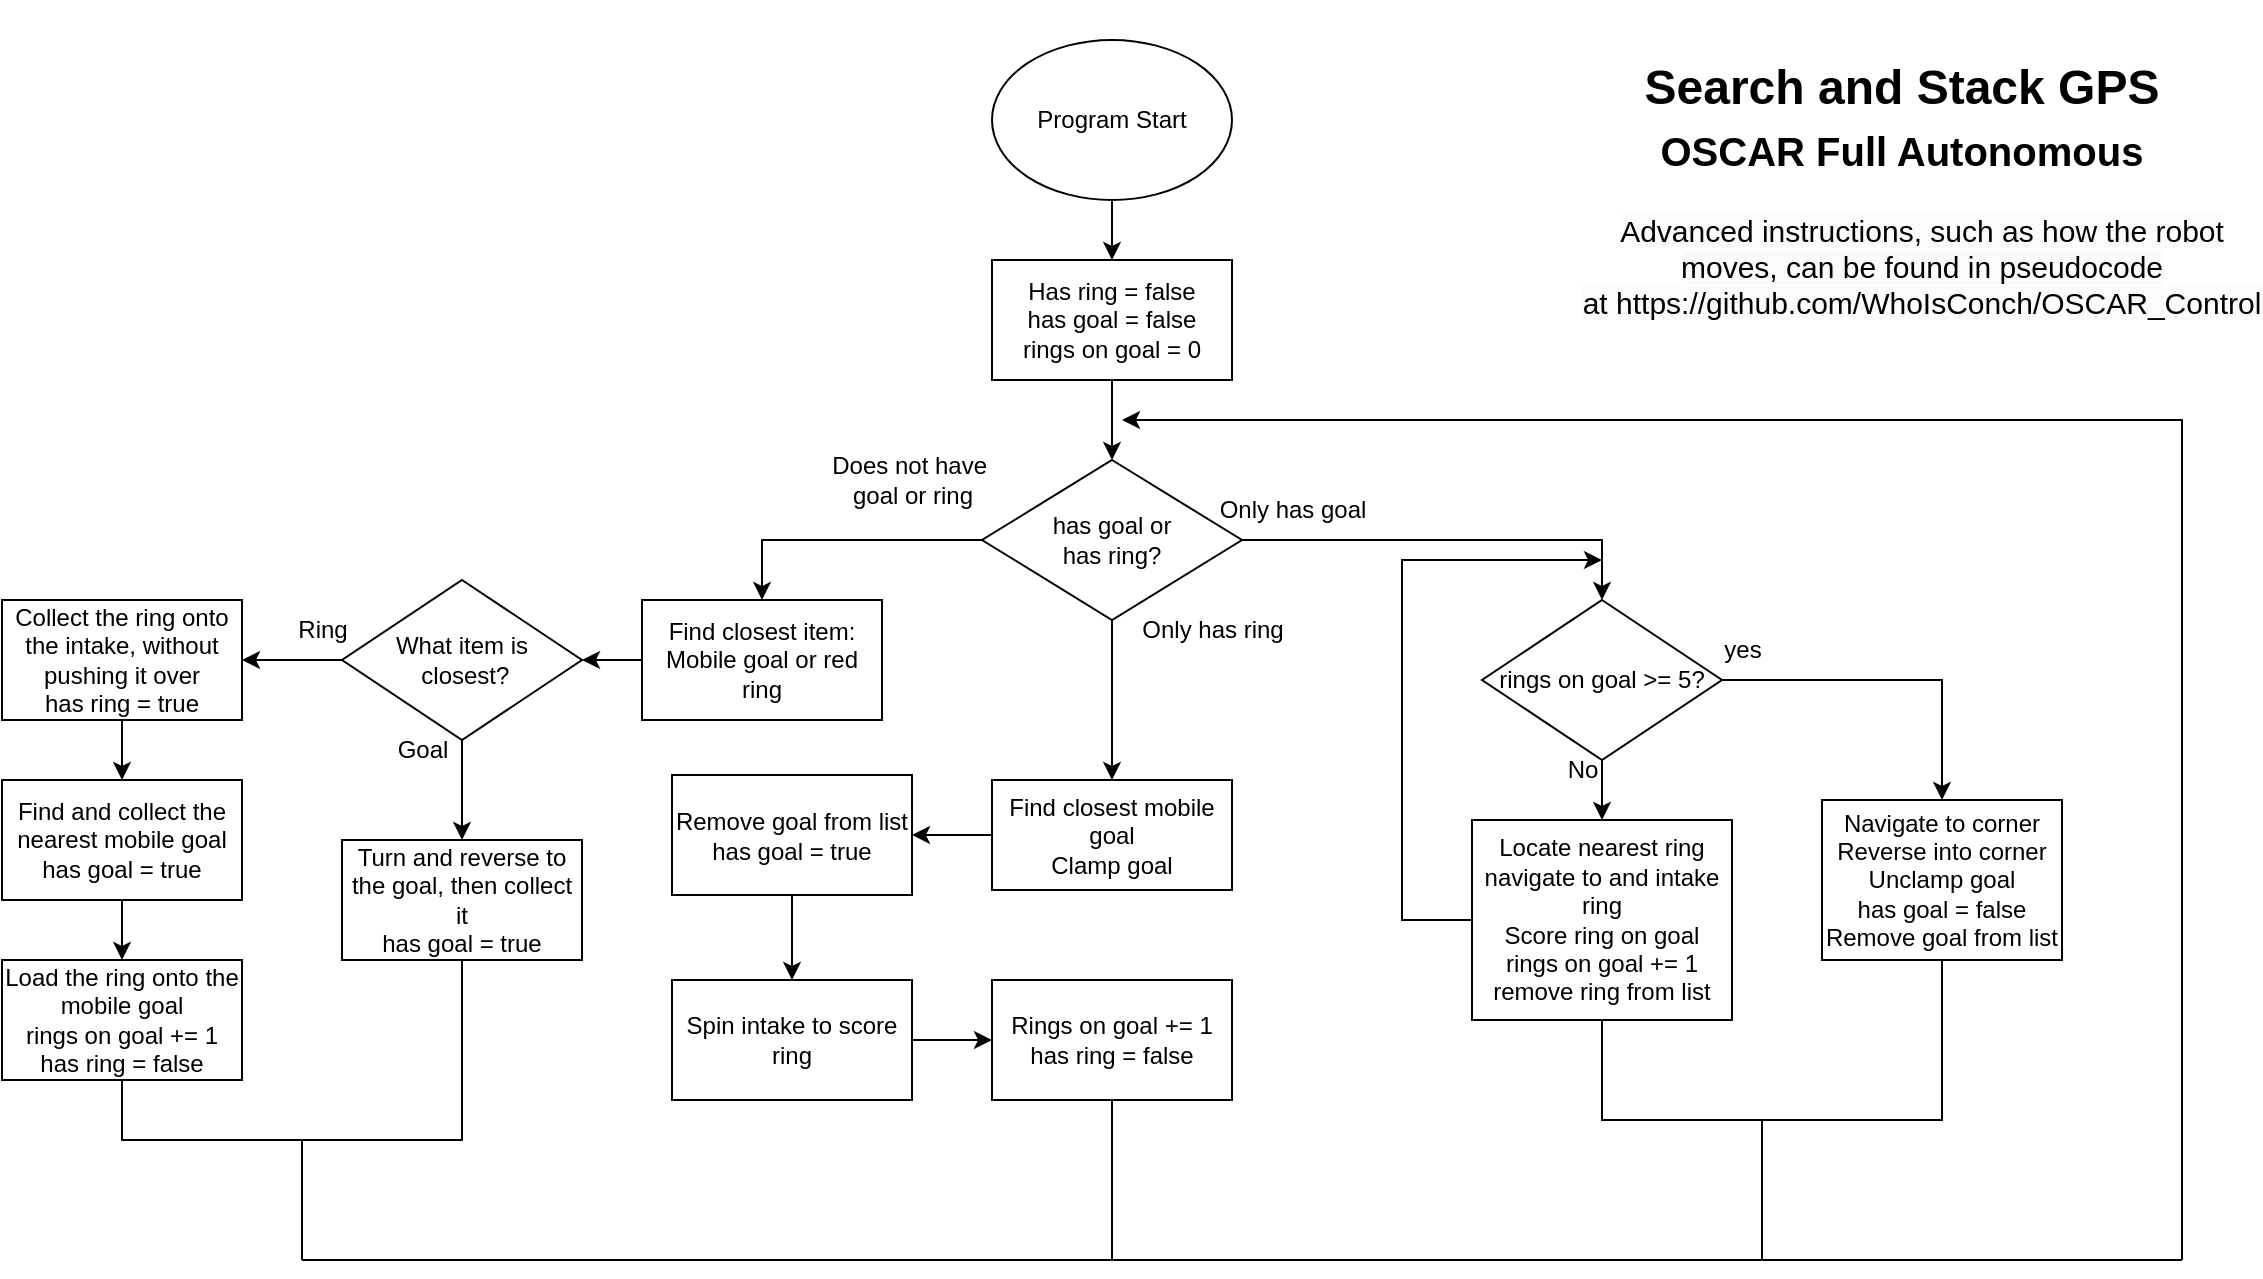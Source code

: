 <mxfile version="25.0.3">
  <diagram name="Page-1" id="XsRoqxGvgSxjasiVzH9C">
    <mxGraphModel dx="1731" dy="1678" grid="1" gridSize="10" guides="1" tooltips="1" connect="1" arrows="1" fold="1" page="1" pageScale="1" pageWidth="850" pageHeight="1100" math="0" shadow="0">
      <root>
        <mxCell id="0" />
        <mxCell id="1" parent="0" />
        <mxCell id="2wPm25KMWRLESi4i-3tM-16" value="" style="edgeStyle=orthogonalEdgeStyle;rounded=0;orthogonalLoop=1;jettySize=auto;html=1;" parent="1" source="2wPm25KMWRLESi4i-3tM-1" target="2wPm25KMWRLESi4i-3tM-15" edge="1">
          <mxGeometry relative="1" as="geometry" />
        </mxCell>
        <mxCell id="2wPm25KMWRLESi4i-3tM-1" value="Program Start" style="ellipse;whiteSpace=wrap;html=1;" parent="1" vertex="1">
          <mxGeometry x="465" y="-10" width="120" height="80" as="geometry" />
        </mxCell>
        <mxCell id="2wPm25KMWRLESi4i-3tM-5" value="" style="edgeStyle=orthogonalEdgeStyle;rounded=0;orthogonalLoop=1;jettySize=auto;html=1;" parent="1" source="2wPm25KMWRLESi4i-3tM-2" target="2wPm25KMWRLESi4i-3tM-4" edge="1">
          <mxGeometry relative="1" as="geometry" />
        </mxCell>
        <mxCell id="2wPm25KMWRLESi4i-3tM-2" value="Find closest item: Mobile goal or red ring" style="rounded=0;whiteSpace=wrap;html=1;" parent="1" vertex="1">
          <mxGeometry x="290" y="270" width="120" height="60" as="geometry" />
        </mxCell>
        <mxCell id="2wPm25KMWRLESi4i-3tM-7" value="" style="edgeStyle=orthogonalEdgeStyle;rounded=0;orthogonalLoop=1;jettySize=auto;html=1;" parent="1" source="2wPm25KMWRLESi4i-3tM-4" target="2wPm25KMWRLESi4i-3tM-6" edge="1">
          <mxGeometry relative="1" as="geometry" />
        </mxCell>
        <mxCell id="2wPm25KMWRLESi4i-3tM-9" value="" style="edgeStyle=orthogonalEdgeStyle;rounded=0;orthogonalLoop=1;jettySize=auto;html=1;" parent="1" source="2wPm25KMWRLESi4i-3tM-4" target="2wPm25KMWRLESi4i-3tM-8" edge="1">
          <mxGeometry relative="1" as="geometry" />
        </mxCell>
        <mxCell id="2wPm25KMWRLESi4i-3tM-4" value="What item is&lt;div&gt;&amp;nbsp;closest?&lt;/div&gt;" style="rhombus;whiteSpace=wrap;html=1;" parent="1" vertex="1">
          <mxGeometry x="140" y="260" width="120" height="80" as="geometry" />
        </mxCell>
        <mxCell id="2wPm25KMWRLESi4i-3tM-11" value="" style="edgeStyle=orthogonalEdgeStyle;rounded=0;orthogonalLoop=1;jettySize=auto;html=1;" parent="1" source="2wPm25KMWRLESi4i-3tM-6" target="2wPm25KMWRLESi4i-3tM-10" edge="1">
          <mxGeometry relative="1" as="geometry" />
        </mxCell>
        <mxCell id="2wPm25KMWRLESi4i-3tM-6" value="Collect the ring onto the intake, without pushing it over&lt;div&gt;has ring = true&lt;/div&gt;" style="rounded=0;whiteSpace=wrap;html=1;" parent="1" vertex="1">
          <mxGeometry x="-30" y="270" width="120" height="60" as="geometry" />
        </mxCell>
        <mxCell id="2wPm25KMWRLESi4i-3tM-8" value="Turn and reverse to the goal, then collect it&lt;div&gt;has goal = true&lt;/div&gt;" style="rounded=0;whiteSpace=wrap;html=1;" parent="1" vertex="1">
          <mxGeometry x="140" y="390" width="120" height="60" as="geometry" />
        </mxCell>
        <mxCell id="2wPm25KMWRLESi4i-3tM-13" value="" style="edgeStyle=orthogonalEdgeStyle;rounded=0;orthogonalLoop=1;jettySize=auto;html=1;" parent="1" source="2wPm25KMWRLESi4i-3tM-10" target="2wPm25KMWRLESi4i-3tM-12" edge="1">
          <mxGeometry relative="1" as="geometry" />
        </mxCell>
        <mxCell id="2wPm25KMWRLESi4i-3tM-10" value="Find and collect the nearest mobile goal&lt;div&gt;has goal = true&lt;/div&gt;" style="rounded=0;whiteSpace=wrap;html=1;" parent="1" vertex="1">
          <mxGeometry x="-30" y="360" width="120" height="60" as="geometry" />
        </mxCell>
        <mxCell id="2wPm25KMWRLESi4i-3tM-12" value="Load the ring onto the mobile goal&lt;div&gt;rings on goal += 1&lt;/div&gt;&lt;div&gt;has ring = false&lt;/div&gt;" style="rounded=0;whiteSpace=wrap;html=1;" parent="1" vertex="1">
          <mxGeometry x="-30" y="450" width="120" height="60" as="geometry" />
        </mxCell>
        <mxCell id="2wPm25KMWRLESi4i-3tM-21" value="" style="edgeStyle=orthogonalEdgeStyle;rounded=0;orthogonalLoop=1;jettySize=auto;html=1;" parent="1" source="2wPm25KMWRLESi4i-3tM-15" target="2wPm25KMWRLESi4i-3tM-20" edge="1">
          <mxGeometry relative="1" as="geometry" />
        </mxCell>
        <mxCell id="2wPm25KMWRLESi4i-3tM-15" value="Has ring = false&lt;div&gt;has goal = false&lt;/div&gt;&lt;div&gt;rings on goal = 0&lt;/div&gt;" style="rounded=0;whiteSpace=wrap;html=1;" parent="1" vertex="1">
          <mxGeometry x="465" y="100" width="120" height="60" as="geometry" />
        </mxCell>
        <mxCell id="2wPm25KMWRLESi4i-3tM-22" style="edgeStyle=orthogonalEdgeStyle;rounded=0;orthogonalLoop=1;jettySize=auto;html=1;exitX=0;exitY=0.5;exitDx=0;exitDy=0;entryX=0.5;entryY=0;entryDx=0;entryDy=0;" parent="1" source="2wPm25KMWRLESi4i-3tM-20" target="2wPm25KMWRLESi4i-3tM-2" edge="1">
          <mxGeometry relative="1" as="geometry" />
        </mxCell>
        <mxCell id="2wPm25KMWRLESi4i-3tM-30" style="edgeStyle=orthogonalEdgeStyle;rounded=0;orthogonalLoop=1;jettySize=auto;html=1;exitX=1;exitY=0.5;exitDx=0;exitDy=0;entryX=0.5;entryY=0;entryDx=0;entryDy=0;" parent="1" source="2wPm25KMWRLESi4i-3tM-20" target="2wPm25KMWRLESi4i-3tM-29" edge="1">
          <mxGeometry relative="1" as="geometry" />
        </mxCell>
        <mxCell id="2wPm25KMWRLESi4i-3tM-44" value="" style="edgeStyle=orthogonalEdgeStyle;rounded=0;orthogonalLoop=1;jettySize=auto;html=1;" parent="1" source="2wPm25KMWRLESi4i-3tM-20" target="2wPm25KMWRLESi4i-3tM-43" edge="1">
          <mxGeometry relative="1" as="geometry" />
        </mxCell>
        <mxCell id="2wPm25KMWRLESi4i-3tM-20" value="has goal or&lt;div&gt;has ring?&lt;/div&gt;" style="rhombus;whiteSpace=wrap;html=1;" parent="1" vertex="1">
          <mxGeometry x="460" y="200" width="130" height="80" as="geometry" />
        </mxCell>
        <mxCell id="2wPm25KMWRLESi4i-3tM-23" value="Does not have&amp;nbsp;&lt;div&gt;goal or ring&lt;/div&gt;" style="text;html=1;align=center;verticalAlign=middle;resizable=0;points=[];autosize=1;strokeColor=none;fillColor=none;" parent="1" vertex="1">
          <mxGeometry x="375" y="190" width="100" height="40" as="geometry" />
        </mxCell>
        <mxCell id="2wPm25KMWRLESi4i-3tM-32" style="edgeStyle=orthogonalEdgeStyle;rounded=0;orthogonalLoop=1;jettySize=auto;html=1;exitX=1;exitY=0.5;exitDx=0;exitDy=0;entryX=0.5;entryY=0;entryDx=0;entryDy=0;" parent="1" source="2wPm25KMWRLESi4i-3tM-29" target="2wPm25KMWRLESi4i-3tM-31" edge="1">
          <mxGeometry relative="1" as="geometry" />
        </mxCell>
        <mxCell id="2wPm25KMWRLESi4i-3tM-37" value="" style="edgeStyle=orthogonalEdgeStyle;rounded=0;orthogonalLoop=1;jettySize=auto;html=1;" parent="1" source="2wPm25KMWRLESi4i-3tM-29" target="2wPm25KMWRLESi4i-3tM-36" edge="1">
          <mxGeometry relative="1" as="geometry" />
        </mxCell>
        <mxCell id="2wPm25KMWRLESi4i-3tM-29" value="rings on goal &amp;gt;= 5?" style="rhombus;whiteSpace=wrap;html=1;" parent="1" vertex="1">
          <mxGeometry x="710" y="270" width="120" height="80" as="geometry" />
        </mxCell>
        <mxCell id="2wPm25KMWRLESi4i-3tM-31" value="Navigate to corner&lt;div&gt;Reverse into corner&lt;/div&gt;&lt;div&gt;Unclamp goal&lt;/div&gt;&lt;div&gt;has goal = false&lt;/div&gt;&lt;div&gt;Remove goal from list&lt;/div&gt;" style="rounded=0;whiteSpace=wrap;html=1;" parent="1" vertex="1">
          <mxGeometry x="880" y="370" width="120" height="80" as="geometry" />
        </mxCell>
        <mxCell id="2wPm25KMWRLESi4i-3tM-34" value="Only has goal" style="text;html=1;align=center;verticalAlign=middle;resizable=0;points=[];autosize=1;strokeColor=none;fillColor=none;" parent="1" vertex="1">
          <mxGeometry x="565" y="210" width="100" height="30" as="geometry" />
        </mxCell>
        <mxCell id="2wPm25KMWRLESi4i-3tM-35" value="yes" style="text;html=1;align=center;verticalAlign=middle;resizable=0;points=[];autosize=1;strokeColor=none;fillColor=none;" parent="1" vertex="1">
          <mxGeometry x="820" y="280" width="40" height="30" as="geometry" />
        </mxCell>
        <mxCell id="2wPm25KMWRLESi4i-3tM-36" value="Locate nearest ring&lt;div&gt;navigate to and intake ring&lt;/div&gt;&lt;div&gt;Score ring on goal&lt;/div&gt;&lt;div&gt;rings on goal += 1&lt;/div&gt;&lt;div&gt;remove ring from list&lt;/div&gt;" style="rounded=0;whiteSpace=wrap;html=1;" parent="1" vertex="1">
          <mxGeometry x="705" y="380" width="130" height="100" as="geometry" />
        </mxCell>
        <mxCell id="2wPm25KMWRLESi4i-3tM-39" value="" style="endArrow=classic;html=1;rounded=0;exitX=0;exitY=0.5;exitDx=0;exitDy=0;" parent="1" source="2wPm25KMWRLESi4i-3tM-36" edge="1">
          <mxGeometry width="50" height="50" relative="1" as="geometry">
            <mxPoint x="660" y="420" as="sourcePoint" />
            <mxPoint x="770" y="250" as="targetPoint" />
            <Array as="points">
              <mxPoint x="670" y="430" />
              <mxPoint x="670" y="250" />
            </Array>
          </mxGeometry>
        </mxCell>
        <mxCell id="2wPm25KMWRLESi4i-3tM-40" value="No" style="text;html=1;align=center;verticalAlign=middle;resizable=0;points=[];autosize=1;strokeColor=none;fillColor=none;" parent="1" vertex="1">
          <mxGeometry x="740" y="340" width="40" height="30" as="geometry" />
        </mxCell>
        <mxCell id="2wPm25KMWRLESi4i-3tM-62" value="" style="edgeStyle=orthogonalEdgeStyle;rounded=0;orthogonalLoop=1;jettySize=auto;html=1;" parent="1" source="2wPm25KMWRLESi4i-3tM-43" target="2wPm25KMWRLESi4i-3tM-59" edge="1">
          <mxGeometry relative="1" as="geometry" />
        </mxCell>
        <mxCell id="2wPm25KMWRLESi4i-3tM-43" value="Find closest mobile goal&lt;div&gt;Clamp goal&lt;/div&gt;" style="rounded=0;whiteSpace=wrap;html=1;" parent="1" vertex="1">
          <mxGeometry x="465" y="360" width="120" height="55" as="geometry" />
        </mxCell>
        <mxCell id="2wPm25KMWRLESi4i-3tM-45" value="Only has ring" style="text;html=1;align=center;verticalAlign=middle;resizable=0;points=[];autosize=1;strokeColor=none;fillColor=none;" parent="1" vertex="1">
          <mxGeometry x="530" y="270" width="90" height="30" as="geometry" />
        </mxCell>
        <mxCell id="2wPm25KMWRLESi4i-3tM-63" style="edgeStyle=orthogonalEdgeStyle;rounded=0;orthogonalLoop=1;jettySize=auto;html=1;exitX=0.5;exitY=1;exitDx=0;exitDy=0;entryX=0.5;entryY=0;entryDx=0;entryDy=0;" parent="1" source="2wPm25KMWRLESi4i-3tM-59" target="2wPm25KMWRLESi4i-3tM-60" edge="1">
          <mxGeometry relative="1" as="geometry" />
        </mxCell>
        <mxCell id="2wPm25KMWRLESi4i-3tM-59" value="Remove goal from list&lt;div&gt;has goal = true&lt;/div&gt;" style="rounded=0;whiteSpace=wrap;html=1;" parent="1" vertex="1">
          <mxGeometry x="305" y="357.5" width="120" height="60" as="geometry" />
        </mxCell>
        <mxCell id="2wPm25KMWRLESi4i-3tM-66" value="" style="edgeStyle=orthogonalEdgeStyle;rounded=0;orthogonalLoop=1;jettySize=auto;html=1;" parent="1" source="2wPm25KMWRLESi4i-3tM-60" target="2wPm25KMWRLESi4i-3tM-61" edge="1">
          <mxGeometry relative="1" as="geometry" />
        </mxCell>
        <mxCell id="2wPm25KMWRLESi4i-3tM-60" value="Spin intake to score ring" style="rounded=0;whiteSpace=wrap;html=1;" parent="1" vertex="1">
          <mxGeometry x="305" y="460" width="120" height="60" as="geometry" />
        </mxCell>
        <mxCell id="2wPm25KMWRLESi4i-3tM-61" value="Rings on goal += 1&lt;div&gt;has ring = false&lt;/div&gt;" style="rounded=0;whiteSpace=wrap;html=1;" parent="1" vertex="1">
          <mxGeometry x="465" y="460" width="120" height="60" as="geometry" />
        </mxCell>
        <mxCell id="2wPm25KMWRLESi4i-3tM-67" value="" style="endArrow=none;html=1;rounded=0;" parent="1" edge="1">
          <mxGeometry width="50" height="50" relative="1" as="geometry">
            <mxPoint x="1060" y="600" as="sourcePoint" />
            <mxPoint x="120" y="600" as="targetPoint" />
            <Array as="points" />
          </mxGeometry>
        </mxCell>
        <mxCell id="2wPm25KMWRLESi4i-3tM-68" value="" style="endArrow=none;html=1;rounded=0;entryX=0.5;entryY=1;entryDx=0;entryDy=0;exitX=0.5;exitY=1;exitDx=0;exitDy=0;" parent="1" source="2wPm25KMWRLESi4i-3tM-12" target="2wPm25KMWRLESi4i-3tM-8" edge="1">
          <mxGeometry width="50" height="50" relative="1" as="geometry">
            <mxPoint x="200" y="600" as="sourcePoint" />
            <mxPoint x="200" y="440" as="targetPoint" />
            <Array as="points">
              <mxPoint x="30" y="540" />
              <mxPoint x="200" y="540" />
            </Array>
          </mxGeometry>
        </mxCell>
        <mxCell id="2wPm25KMWRLESi4i-3tM-69" value="Ring" style="text;html=1;align=center;verticalAlign=middle;resizable=0;points=[];autosize=1;strokeColor=none;fillColor=none;" parent="1" vertex="1">
          <mxGeometry x="105" y="270" width="50" height="30" as="geometry" />
        </mxCell>
        <mxCell id="2wPm25KMWRLESi4i-3tM-70" value="Goal" style="text;html=1;align=center;verticalAlign=middle;resizable=0;points=[];autosize=1;strokeColor=none;fillColor=none;" parent="1" vertex="1">
          <mxGeometry x="155" y="330" width="50" height="30" as="geometry" />
        </mxCell>
        <mxCell id="2wPm25KMWRLESi4i-3tM-71" value="" style="endArrow=none;html=1;rounded=0;entryX=0.5;entryY=1;entryDx=0;entryDy=0;" parent="1" target="2wPm25KMWRLESi4i-3tM-61" edge="1">
          <mxGeometry width="50" height="50" relative="1" as="geometry">
            <mxPoint x="525" y="600" as="sourcePoint" />
            <mxPoint x="530" y="530" as="targetPoint" />
          </mxGeometry>
        </mxCell>
        <mxCell id="2wPm25KMWRLESi4i-3tM-72" value="" style="endArrow=classic;html=1;rounded=0;" parent="1" edge="1">
          <mxGeometry width="50" height="50" relative="1" as="geometry">
            <mxPoint x="1060" y="600" as="sourcePoint" />
            <mxPoint x="530" y="180" as="targetPoint" />
            <Array as="points">
              <mxPoint x="1060" y="180" />
            </Array>
          </mxGeometry>
        </mxCell>
        <mxCell id="2wPm25KMWRLESi4i-3tM-74" value="" style="endArrow=none;html=1;rounded=0;exitX=0.5;exitY=1;exitDx=0;exitDy=0;" parent="1" source="2wPm25KMWRLESi4i-3tM-31" edge="1">
          <mxGeometry width="50" height="50" relative="1" as="geometry">
            <mxPoint x="720" y="530" as="sourcePoint" />
            <mxPoint x="770" y="480" as="targetPoint" />
            <Array as="points">
              <mxPoint x="940" y="530" />
              <mxPoint x="770" y="530" />
            </Array>
          </mxGeometry>
        </mxCell>
        <mxCell id="2wPm25KMWRLESi4i-3tM-75" value="" style="endArrow=none;html=1;rounded=0;" parent="1" edge="1">
          <mxGeometry width="50" height="50" relative="1" as="geometry">
            <mxPoint x="850" y="600" as="sourcePoint" />
            <mxPoint x="850" y="530" as="targetPoint" />
          </mxGeometry>
        </mxCell>
        <mxCell id="2wPm25KMWRLESi4i-3tM-76" value="" style="endArrow=none;html=1;rounded=0;" parent="1" edge="1">
          <mxGeometry width="50" height="50" relative="1" as="geometry">
            <mxPoint x="120" y="600" as="sourcePoint" />
            <mxPoint x="120" y="540" as="targetPoint" />
          </mxGeometry>
        </mxCell>
        <mxCell id="2wPm25KMWRLESi4i-3tM-77" value="&lt;h1 style=&quot;margin-top: 0px; line-height: 60%;&quot;&gt;&lt;br&gt;&lt;/h1&gt;&lt;h1 style=&quot;margin-top: 0px; line-height: 60%;&quot;&gt;Search and Stack GPS&lt;/h1&gt;&lt;h1 style=&quot;margin-top: 0px; line-height: 60%;&quot;&gt;&lt;font style=&quot;font-size: 20px; line-height: 60%;&quot;&gt;OSCAR Full Autonomous&lt;/font&gt;&lt;/h1&gt;" style="text;html=1;whiteSpace=wrap;overflow=hidden;rounded=0;spacing=2;align=center;" parent="1" vertex="1">
          <mxGeometry x="770" y="-30" width="300" height="90" as="geometry" />
        </mxCell>
        <UserObject label="&lt;span style=&quot;color: rgb(0, 0, 0); font-family: Helvetica; font-style: normal; font-variant-ligatures: normal; font-variant-caps: normal; font-weight: 400; letter-spacing: normal; text-indent: 0px; text-transform: none; word-spacing: 0px; -webkit-text-stroke-width: 0px; white-space: normal; background-color: rgb(251, 251, 251); text-decoration-thickness: initial; text-decoration-style: initial; text-decoration-color: initial; float: none; display: inline !important;&quot;&gt;Advanced instructions, such as how the robot moves, can be found in pseudocode at&amp;nbsp;https://github.com/WhoIsConch/OSCAR_Control&lt;/span&gt;" link="&lt;span style=&quot;color: rgb(0, 0, 0); font-family: Helvetica; font-size: 12px; font-style: normal; font-variant-ligatures: normal; font-variant-caps: normal; font-weight: 400; letter-spacing: normal; orphans: 2; text-align: left; text-indent: 0px; text-transform: none; widows: 2; word-spacing: 0px; -webkit-text-stroke-width: 0px; white-space: normal; background-color: rgb(251, 251, 251); text-decoration-thickness: initial; text-decoration-style: initial; text-decoration-color: initial; display: inline !important; float: none;&quot;&gt;Advanced instructions, such as how the robot moves, can be found in pseudocode at&amp;nbsp;https://github.com/WhoIsConch/OSCAR_Control&lt;/span&gt;" id="2wPm25KMWRLESi4i-3tM-78">
          <mxCell style="text;whiteSpace=wrap;html=1;fontSize=15;align=center;" parent="1" vertex="1">
            <mxGeometry x="785" y="70" width="290" height="50" as="geometry" />
          </mxCell>
        </UserObject>
      </root>
    </mxGraphModel>
  </diagram>
</mxfile>
